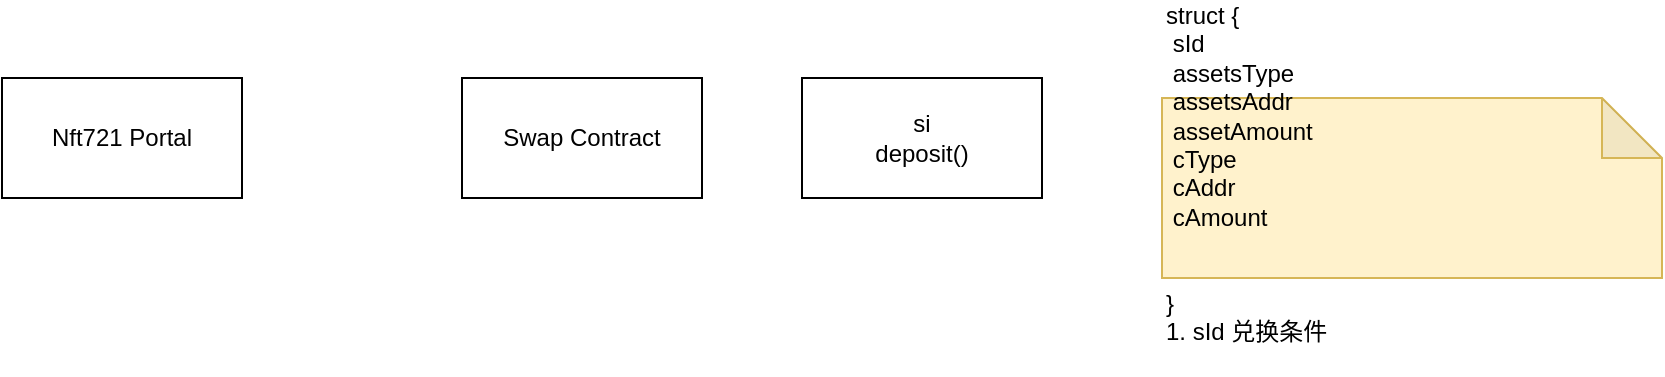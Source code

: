 <mxfile version="15.9.6" type="github">
  <diagram id="UUT2NwmgjU91dId39FBX" name="Page-1">
    <mxGraphModel dx="771" dy="453" grid="1" gridSize="10" guides="1" tooltips="1" connect="1" arrows="1" fold="1" page="1" pageScale="1" pageWidth="850" pageHeight="1100" math="0" shadow="0">
      <root>
        <mxCell id="0" />
        <mxCell id="1" parent="0" />
        <mxCell id="pnsp2ghW4xfxfiq7u7KQ-1" value="Nft721 Portal " style="rounded=0;whiteSpace=wrap;html=1;" vertex="1" parent="1">
          <mxGeometry x="60" y="150" width="120" height="60" as="geometry" />
        </mxCell>
        <mxCell id="pnsp2ghW4xfxfiq7u7KQ-2" value="Swap Contract" style="rounded=0;whiteSpace=wrap;html=1;" vertex="1" parent="1">
          <mxGeometry x="290" y="150" width="120" height="60" as="geometry" />
        </mxCell>
        <mxCell id="pnsp2ghW4xfxfiq7u7KQ-3" value="&lt;div&gt;si&lt;br&gt;&lt;/div&gt;&lt;div&gt;deposit()&lt;/div&gt;" style="rounded=0;whiteSpace=wrap;html=1;" vertex="1" parent="1">
          <mxGeometry x="460" y="150" width="120" height="60" as="geometry" />
        </mxCell>
        <mxCell id="pnsp2ghW4xfxfiq7u7KQ-4" value="&lt;div align=&quot;left&quot;&gt;struct {&lt;/div&gt;&lt;div align=&quot;left&quot;&gt;&lt;span style=&quot;white-space: pre&quot;&gt;	&lt;/span&gt;sId&lt;/div&gt;&lt;div align=&quot;left&quot;&gt;&lt;span style=&quot;white-space: pre&quot;&gt;	&lt;/span&gt;assetsType&lt;/div&gt;&lt;div align=&quot;left&quot;&gt;&lt;span style=&quot;white-space: pre&quot;&gt;	&lt;/span&gt;assetsAddr&lt;br&gt;&lt;/div&gt;&lt;div align=&quot;left&quot;&gt;&lt;span style=&quot;white-space: pre&quot;&gt;	&lt;/span&gt;assetAmount&lt;/div&gt;&lt;div align=&quot;left&quot;&gt;&lt;span style=&quot;white-space: pre&quot;&gt;	&lt;/span&gt;cType&lt;br&gt;&lt;/div&gt;&lt;div align=&quot;left&quot;&gt;&lt;span style=&quot;white-space: pre&quot;&gt;	&lt;/span&gt;cAddr&lt;/div&gt;&lt;div align=&quot;left&quot;&gt;&lt;span style=&quot;white-space: pre&quot;&gt;	&lt;/span&gt;cAmount&lt;/div&gt;&lt;div align=&quot;left&quot;&gt;&lt;span style=&quot;white-space: pre&quot;&gt;	&lt;/span&gt;&lt;br&gt;&lt;/div&gt;&lt;div align=&quot;left&quot;&gt;&lt;span style=&quot;white-space: pre&quot;&gt;	&lt;/span&gt;&lt;br&gt;&lt;/div&gt;&lt;div align=&quot;left&quot;&gt;}&lt;br&gt;&lt;/div&gt;&lt;div align=&quot;left&quot;&gt;1. sId 兑换条件&lt;/div&gt;&lt;div align=&quot;left&quot;&gt;&lt;br&gt;&lt;/div&gt;" style="shape=note;whiteSpace=wrap;html=1;backgroundOutline=1;darkOpacity=0.05;fillColor=#fff2cc;strokeColor=#d6b656;align=left;" vertex="1" parent="1">
          <mxGeometry x="640" y="160" width="250" height="90" as="geometry" />
        </mxCell>
      </root>
    </mxGraphModel>
  </diagram>
</mxfile>
